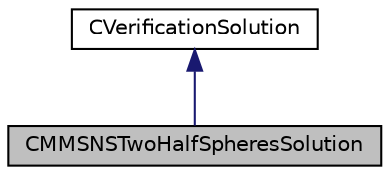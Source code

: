 digraph "CMMSNSTwoHalfSpheresSolution"
{
 // LATEX_PDF_SIZE
  edge [fontname="Helvetica",fontsize="10",labelfontname="Helvetica",labelfontsize="10"];
  node [fontname="Helvetica",fontsize="10",shape=record];
  Node1 [label="CMMSNSTwoHalfSpheresSolution",height=0.2,width=0.4,color="black", fillcolor="grey75", style="filled", fontcolor="black",tooltip="Class to define the required data for the manufactured solution of the laminar Navier-Stokes equation..."];
  Node2 -> Node1 [dir="back",color="midnightblue",fontsize="10",style="solid",fontname="Helvetica"];
  Node2 [label="CVerificationSolution",height=0.2,width=0.4,color="black", fillcolor="white", style="filled",URL="$classCVerificationSolution.html",tooltip="Class for holding verification PDE solutions, e.g., phi = phi(x,y,z,t), used for initial conditions,..."];
}

